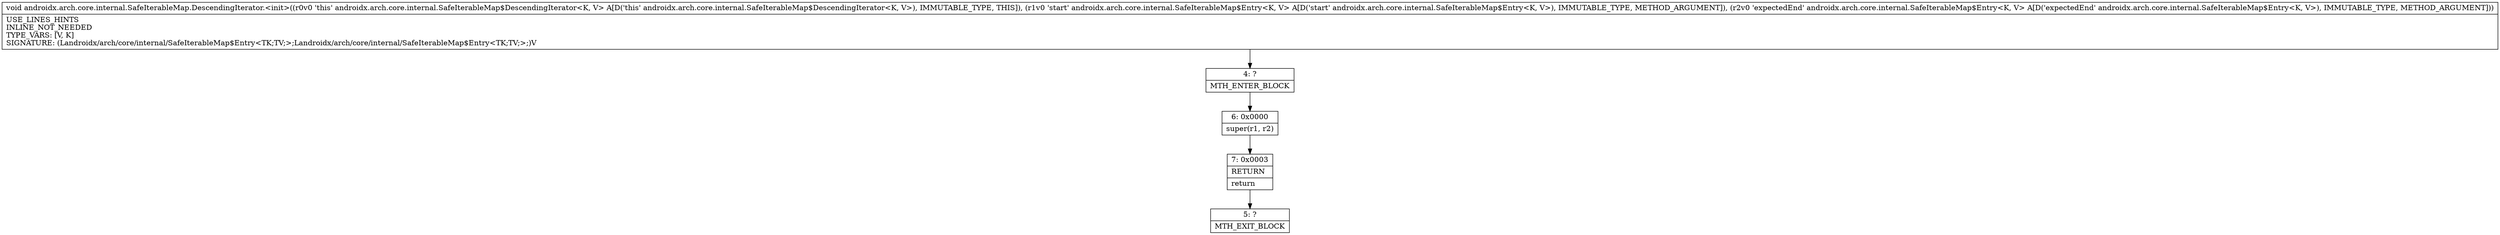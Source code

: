 digraph "CFG forandroidx.arch.core.internal.SafeIterableMap.DescendingIterator.\<init\>(Landroidx\/arch\/core\/internal\/SafeIterableMap$Entry;Landroidx\/arch\/core\/internal\/SafeIterableMap$Entry;)V" {
Node_4 [shape=record,label="{4\:\ ?|MTH_ENTER_BLOCK\l}"];
Node_6 [shape=record,label="{6\:\ 0x0000|super(r1, r2)\l}"];
Node_7 [shape=record,label="{7\:\ 0x0003|RETURN\l|return\l}"];
Node_5 [shape=record,label="{5\:\ ?|MTH_EXIT_BLOCK\l}"];
MethodNode[shape=record,label="{void androidx.arch.core.internal.SafeIterableMap.DescendingIterator.\<init\>((r0v0 'this' androidx.arch.core.internal.SafeIterableMap$DescendingIterator\<K, V\> A[D('this' androidx.arch.core.internal.SafeIterableMap$DescendingIterator\<K, V\>), IMMUTABLE_TYPE, THIS]), (r1v0 'start' androidx.arch.core.internal.SafeIterableMap$Entry\<K, V\> A[D('start' androidx.arch.core.internal.SafeIterableMap$Entry\<K, V\>), IMMUTABLE_TYPE, METHOD_ARGUMENT]), (r2v0 'expectedEnd' androidx.arch.core.internal.SafeIterableMap$Entry\<K, V\> A[D('expectedEnd' androidx.arch.core.internal.SafeIterableMap$Entry\<K, V\>), IMMUTABLE_TYPE, METHOD_ARGUMENT]))  | USE_LINES_HINTS\lINLINE_NOT_NEEDED\lTYPE_VARS: [V, K]\lSIGNATURE: (Landroidx\/arch\/core\/internal\/SafeIterableMap$Entry\<TK;TV;\>;Landroidx\/arch\/core\/internal\/SafeIterableMap$Entry\<TK;TV;\>;)V\l}"];
MethodNode -> Node_4;Node_4 -> Node_6;
Node_6 -> Node_7;
Node_7 -> Node_5;
}

